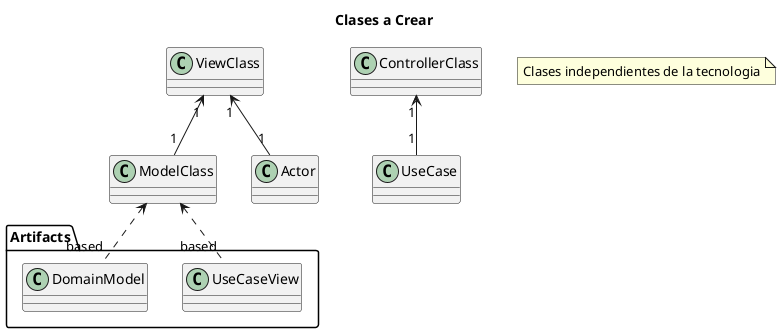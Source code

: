 @startuml

  set namespaceSeparator .
  title "Clases a Crear"

  ModelClass <.. "based" Artifacts.UseCaseView
  ModelClass <.. "based" Artifacts.DomainModel
  ViewClass "1" <-- "1" Actor
  ViewClass "1" <-- "1" ModelClass
  ControllerClass "1" <-- "1" UseCase

  note "Clases independientes de la tecnologia" as N2

@enduml